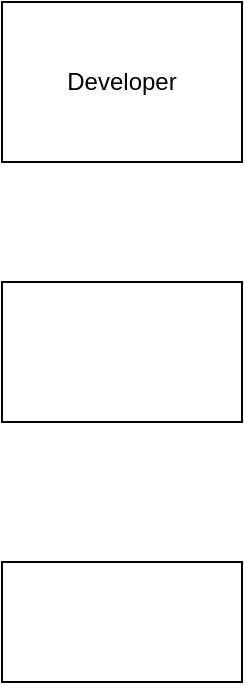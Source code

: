<mxfile version="25.0.1">
  <diagram name="Page-1" id="M_U1S6BTTZRvUvy8rEmH">
    <mxGraphModel dx="1050" dy="653" grid="1" gridSize="10" guides="1" tooltips="1" connect="1" arrows="1" fold="1" page="1" pageScale="1" pageWidth="850" pageHeight="1100" math="0" shadow="0">
      <root>
        <mxCell id="0" />
        <mxCell id="1" parent="0" />
        <mxCell id="ICgn5_QFqUAfKVzOYsff-1" value="Developer" style="rounded=0;whiteSpace=wrap;html=1;" vertex="1" parent="1">
          <mxGeometry x="380" y="20" width="120" height="80" as="geometry" />
        </mxCell>
        <mxCell id="ICgn5_QFqUAfKVzOYsff-2" value="" style="rounded=0;whiteSpace=wrap;html=1;" vertex="1" parent="1">
          <mxGeometry x="380" y="160" width="120" height="70" as="geometry" />
        </mxCell>
        <mxCell id="ICgn5_QFqUAfKVzOYsff-3" value="" style="rounded=0;whiteSpace=wrap;html=1;" vertex="1" parent="1">
          <mxGeometry x="380" y="300" width="120" height="60" as="geometry" />
        </mxCell>
      </root>
    </mxGraphModel>
  </diagram>
</mxfile>
